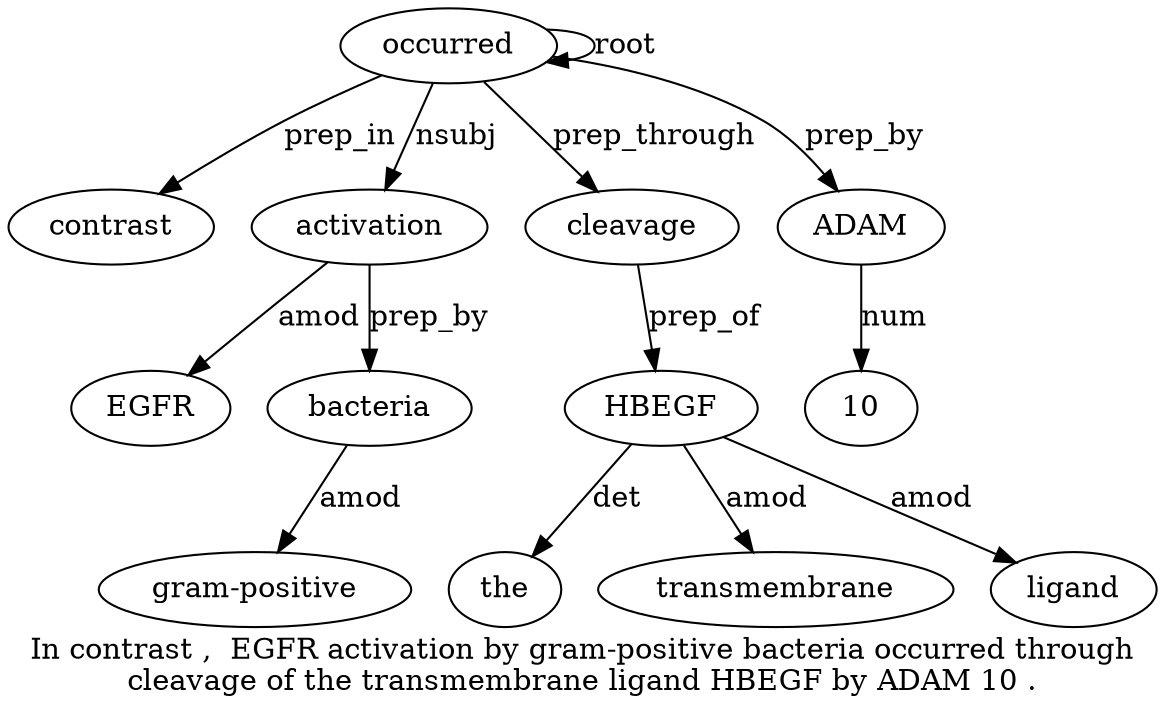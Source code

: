 digraph "In contrast ,  EGFR activation by gram-positive bacteria occurred through cleavage of the transmembrane ligand HBEGF by ADAM 10 ." {
label="In contrast ,  EGFR activation by gram-positive bacteria occurred through
cleavage of the transmembrane ligand HBEGF by ADAM 10 .";
occurred9 [style=filled, fillcolor=white, label=occurred];
contrast2 [style=filled, fillcolor=white, label=contrast];
occurred9 -> contrast2  [label=prep_in];
activation5 [style=filled, fillcolor=white, label=activation];
EGFR4 [style=filled, fillcolor=white, label=EGFR];
activation5 -> EGFR4  [label=amod];
occurred9 -> activation5  [label=nsubj];
bacteria8 [style=filled, fillcolor=white, label=bacteria];
"gram-positive7" [style=filled, fillcolor=white, label="gram-positive"];
bacteria8 -> "gram-positive7"  [label=amod];
activation5 -> bacteria8  [label=prep_by];
occurred9 -> occurred9  [label=root];
cleavage11 [style=filled, fillcolor=white, label=cleavage];
occurred9 -> cleavage11  [label=prep_through];
HBEGF16 [style=filled, fillcolor=white, label=HBEGF];
the13 [style=filled, fillcolor=white, label=the];
HBEGF16 -> the13  [label=det];
transmembrane14 [style=filled, fillcolor=white, label=transmembrane];
HBEGF16 -> transmembrane14  [label=amod];
ligand15 [style=filled, fillcolor=white, label=ligand];
HBEGF16 -> ligand15  [label=amod];
cleavage11 -> HBEGF16  [label=prep_of];
ADAM18 [style=filled, fillcolor=white, label=ADAM];
occurred9 -> ADAM18  [label=prep_by];
1019 [style=filled, fillcolor=white, label=10];
ADAM18 -> 1019  [label=num];
}
